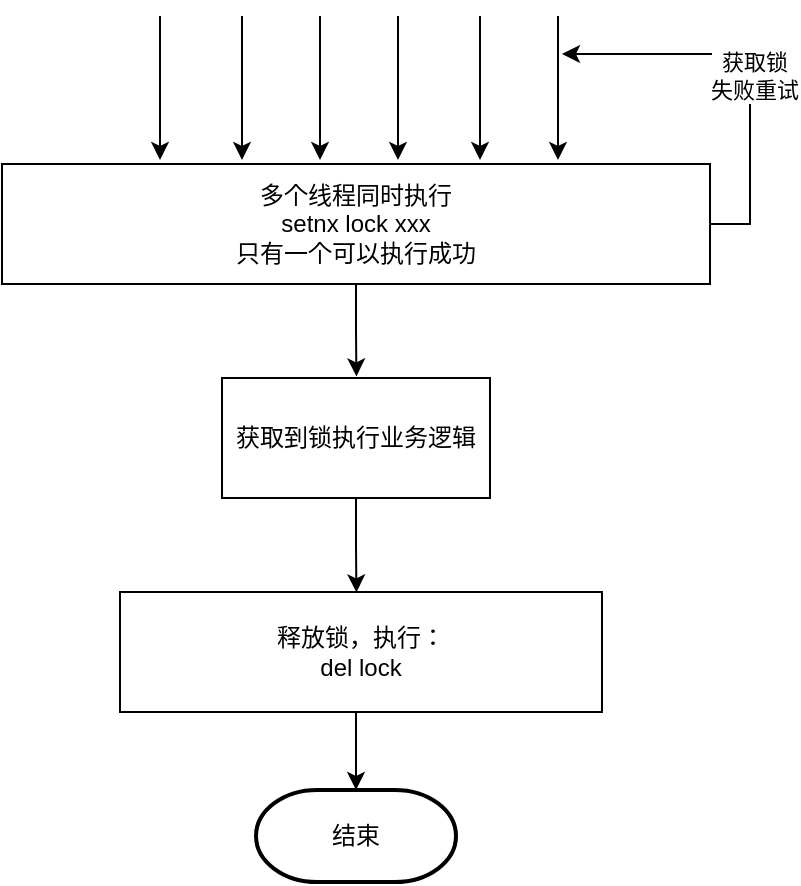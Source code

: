 <mxfile version="20.8.23" type="github">
  <diagram name="第 1 页" id="-kaV2-8qh5Q5JsNj7Piq">
    <mxGraphModel dx="1026" dy="608" grid="0" gridSize="10" guides="1" tooltips="1" connect="1" arrows="1" fold="1" page="0" pageScale="1" pageWidth="827" pageHeight="1169" math="0" shadow="0">
      <root>
        <mxCell id="0" />
        <mxCell id="1" parent="0" />
        <mxCell id="JePa9RabvB6esV8AildJ-1" value="" style="edgeStyle=none;orthogonalLoop=1;jettySize=auto;html=1;rounded=0;" edge="1" parent="1">
          <mxGeometry width="100" relative="1" as="geometry">
            <mxPoint x="180" y="97" as="sourcePoint" />
            <mxPoint x="180" y="169" as="targetPoint" />
            <Array as="points" />
          </mxGeometry>
        </mxCell>
        <mxCell id="JePa9RabvB6esV8AildJ-2" value="" style="edgeStyle=none;orthogonalLoop=1;jettySize=auto;html=1;rounded=0;" edge="1" parent="1">
          <mxGeometry width="100" relative="1" as="geometry">
            <mxPoint x="260" y="97" as="sourcePoint" />
            <mxPoint x="260" y="169" as="targetPoint" />
            <Array as="points" />
          </mxGeometry>
        </mxCell>
        <mxCell id="JePa9RabvB6esV8AildJ-3" value="" style="edgeStyle=none;orthogonalLoop=1;jettySize=auto;html=1;rounded=0;" edge="1" parent="1">
          <mxGeometry width="100" relative="1" as="geometry">
            <mxPoint x="221" y="97" as="sourcePoint" />
            <mxPoint x="221" y="169" as="targetPoint" />
            <Array as="points" />
          </mxGeometry>
        </mxCell>
        <mxCell id="JePa9RabvB6esV8AildJ-4" value="" style="edgeStyle=none;orthogonalLoop=1;jettySize=auto;html=1;rounded=0;" edge="1" parent="1">
          <mxGeometry width="100" relative="1" as="geometry">
            <mxPoint x="299" y="97" as="sourcePoint" />
            <mxPoint x="299" y="169" as="targetPoint" />
            <Array as="points" />
          </mxGeometry>
        </mxCell>
        <mxCell id="JePa9RabvB6esV8AildJ-5" value="" style="edgeStyle=none;orthogonalLoop=1;jettySize=auto;html=1;rounded=0;" edge="1" parent="1">
          <mxGeometry width="100" relative="1" as="geometry">
            <mxPoint x="379" y="97" as="sourcePoint" />
            <mxPoint x="379" y="169" as="targetPoint" />
            <Array as="points" />
          </mxGeometry>
        </mxCell>
        <mxCell id="JePa9RabvB6esV8AildJ-6" value="" style="edgeStyle=none;orthogonalLoop=1;jettySize=auto;html=1;rounded=0;" edge="1" parent="1">
          <mxGeometry width="100" relative="1" as="geometry">
            <mxPoint x="340" y="97" as="sourcePoint" />
            <mxPoint x="340" y="169" as="targetPoint" />
            <Array as="points" />
          </mxGeometry>
        </mxCell>
        <mxCell id="JePa9RabvB6esV8AildJ-7" style="edgeStyle=orthogonalEdgeStyle;rounded=0;orthogonalLoop=1;jettySize=auto;html=1;exitX=0.5;exitY=1;exitDx=0;exitDy=0;" edge="1" parent="1" source="JePa9RabvB6esV8AildJ-10">
          <mxGeometry relative="1" as="geometry">
            <mxPoint x="278.2" y="277.2" as="targetPoint" />
          </mxGeometry>
        </mxCell>
        <mxCell id="JePa9RabvB6esV8AildJ-8" style="edgeStyle=orthogonalEdgeStyle;rounded=0;orthogonalLoop=1;jettySize=auto;html=1;exitX=1;exitY=0.5;exitDx=0;exitDy=0;" edge="1" parent="1" source="JePa9RabvB6esV8AildJ-10">
          <mxGeometry relative="1" as="geometry">
            <mxPoint x="381" y="116" as="targetPoint" />
            <Array as="points">
              <mxPoint x="475" y="201" />
              <mxPoint x="475" y="116" />
            </Array>
          </mxGeometry>
        </mxCell>
        <mxCell id="JePa9RabvB6esV8AildJ-9" value="获取锁&lt;br&gt;失败重试" style="edgeLabel;html=1;align=center;verticalAlign=middle;resizable=0;points=[];" vertex="1" connectable="0" parent="JePa9RabvB6esV8AildJ-8">
          <mxGeometry x="-0.055" y="-2" relative="1" as="geometry">
            <mxPoint as="offset" />
          </mxGeometry>
        </mxCell>
        <mxCell id="JePa9RabvB6esV8AildJ-10" value="多个线程同时执行&lt;br&gt;setnx lock xxx&lt;br&gt;只有一个可以执行成功" style="whiteSpace=wrap;html=1;" vertex="1" parent="1">
          <mxGeometry x="101" y="171" width="354" height="60" as="geometry" />
        </mxCell>
        <mxCell id="JePa9RabvB6esV8AildJ-11" style="edgeStyle=orthogonalEdgeStyle;rounded=0;orthogonalLoop=1;jettySize=auto;html=1;exitX=0.5;exitY=1;exitDx=0;exitDy=0;" edge="1" parent="1" source="JePa9RabvB6esV8AildJ-12">
          <mxGeometry relative="1" as="geometry">
            <mxPoint x="278.2" y="385.2" as="targetPoint" />
          </mxGeometry>
        </mxCell>
        <mxCell id="JePa9RabvB6esV8AildJ-12" value="获取到锁执行业务逻辑" style="whiteSpace=wrap;html=1;" vertex="1" parent="1">
          <mxGeometry x="211" y="278" width="134" height="60" as="geometry" />
        </mxCell>
        <mxCell id="JePa9RabvB6esV8AildJ-13" style="edgeStyle=orthogonalEdgeStyle;rounded=0;orthogonalLoop=1;jettySize=auto;html=1;exitX=0.5;exitY=1;exitDx=0;exitDy=0;entryX=0.5;entryY=0;entryDx=0;entryDy=0;entryPerimeter=0;" edge="1" parent="1" source="JePa9RabvB6esV8AildJ-14" target="JePa9RabvB6esV8AildJ-15">
          <mxGeometry relative="1" as="geometry" />
        </mxCell>
        <mxCell id="JePa9RabvB6esV8AildJ-14" value="释放锁，执行：&lt;br&gt;del lock" style="whiteSpace=wrap;html=1;" vertex="1" parent="1">
          <mxGeometry x="160" y="385" width="241" height="60" as="geometry" />
        </mxCell>
        <mxCell id="JePa9RabvB6esV8AildJ-15" value="结束" style="strokeWidth=2;html=1;shape=mxgraph.flowchart.terminator;whiteSpace=wrap;" vertex="1" parent="1">
          <mxGeometry x="228" y="484" width="100" height="46" as="geometry" />
        </mxCell>
      </root>
    </mxGraphModel>
  </diagram>
</mxfile>
